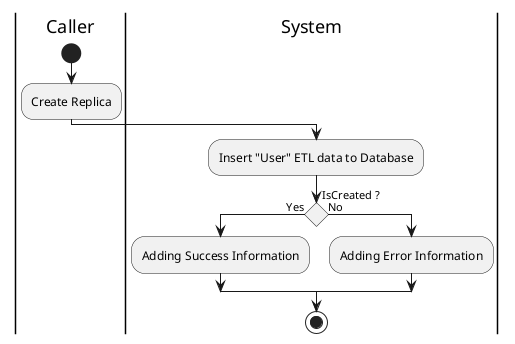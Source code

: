 @startuml CreateUserETL

skinparam ConditionEndStyle hline
skinparam conditionStyle diamond
skinparam Monochrome true
skinparam Shadowing false

|Caller|
start
:Create Replica;

|System|
:Insert "User" ETL data to Database;

if (IsCreated ?) then (Yes)
    :Adding Success Information;
else (No)
    :Adding Error Information;
endif
stop

@enduml